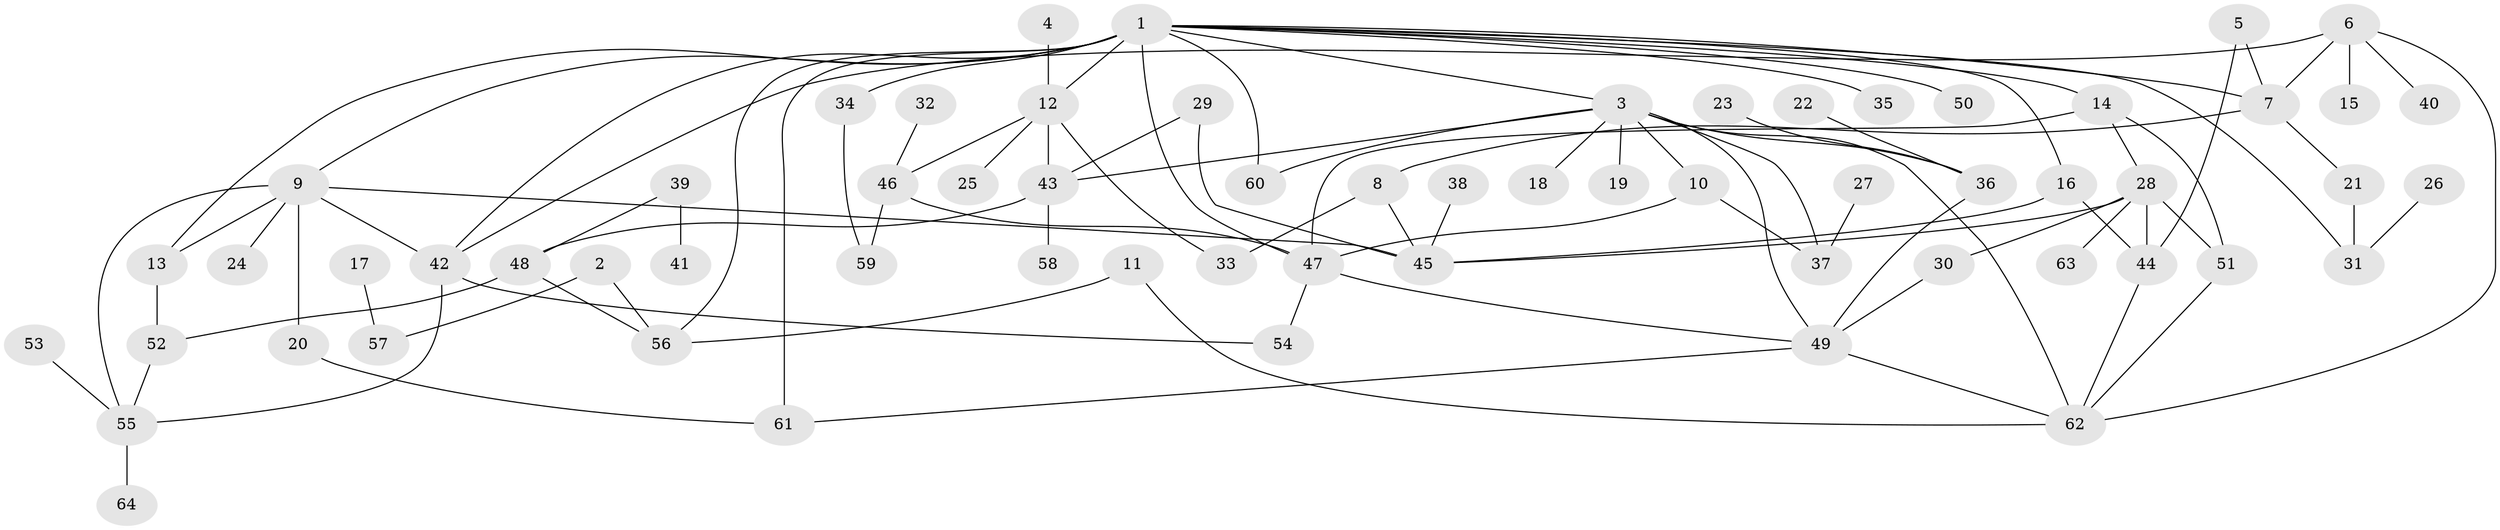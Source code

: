 // original degree distribution, {9: 0.015625, 3: 0.2265625, 5: 0.0546875, 8: 0.0078125, 6: 0.015625, 4: 0.109375, 2: 0.2734375, 1: 0.296875}
// Generated by graph-tools (version 1.1) at 2025/25/03/09/25 03:25:31]
// undirected, 64 vertices, 97 edges
graph export_dot {
graph [start="1"]
  node [color=gray90,style=filled];
  1;
  2;
  3;
  4;
  5;
  6;
  7;
  8;
  9;
  10;
  11;
  12;
  13;
  14;
  15;
  16;
  17;
  18;
  19;
  20;
  21;
  22;
  23;
  24;
  25;
  26;
  27;
  28;
  29;
  30;
  31;
  32;
  33;
  34;
  35;
  36;
  37;
  38;
  39;
  40;
  41;
  42;
  43;
  44;
  45;
  46;
  47;
  48;
  49;
  50;
  51;
  52;
  53;
  54;
  55;
  56;
  57;
  58;
  59;
  60;
  61;
  62;
  63;
  64;
  1 -- 3 [weight=1.0];
  1 -- 7 [weight=1.0];
  1 -- 9 [weight=1.0];
  1 -- 12 [weight=1.0];
  1 -- 13 [weight=1.0];
  1 -- 14 [weight=1.0];
  1 -- 16 [weight=1.0];
  1 -- 31 [weight=1.0];
  1 -- 34 [weight=1.0];
  1 -- 35 [weight=1.0];
  1 -- 42 [weight=1.0];
  1 -- 47 [weight=1.0];
  1 -- 50 [weight=1.0];
  1 -- 56 [weight=1.0];
  1 -- 60 [weight=1.0];
  1 -- 61 [weight=2.0];
  2 -- 56 [weight=1.0];
  2 -- 57 [weight=1.0];
  3 -- 10 [weight=1.0];
  3 -- 18 [weight=1.0];
  3 -- 19 [weight=1.0];
  3 -- 36 [weight=1.0];
  3 -- 37 [weight=1.0];
  3 -- 43 [weight=1.0];
  3 -- 49 [weight=1.0];
  3 -- 60 [weight=1.0];
  3 -- 62 [weight=1.0];
  4 -- 12 [weight=1.0];
  5 -- 7 [weight=1.0];
  5 -- 44 [weight=1.0];
  6 -- 7 [weight=1.0];
  6 -- 15 [weight=1.0];
  6 -- 40 [weight=1.0];
  6 -- 42 [weight=1.0];
  6 -- 62 [weight=1.0];
  7 -- 8 [weight=1.0];
  7 -- 21 [weight=1.0];
  8 -- 33 [weight=1.0];
  8 -- 45 [weight=1.0];
  9 -- 13 [weight=1.0];
  9 -- 20 [weight=1.0];
  9 -- 24 [weight=1.0];
  9 -- 42 [weight=1.0];
  9 -- 45 [weight=1.0];
  9 -- 55 [weight=1.0];
  10 -- 37 [weight=1.0];
  10 -- 47 [weight=1.0];
  11 -- 56 [weight=1.0];
  11 -- 62 [weight=1.0];
  12 -- 25 [weight=1.0];
  12 -- 33 [weight=1.0];
  12 -- 43 [weight=1.0];
  12 -- 46 [weight=1.0];
  13 -- 52 [weight=1.0];
  14 -- 28 [weight=1.0];
  14 -- 47 [weight=1.0];
  14 -- 51 [weight=1.0];
  16 -- 44 [weight=1.0];
  16 -- 45 [weight=1.0];
  17 -- 57 [weight=1.0];
  20 -- 61 [weight=1.0];
  21 -- 31 [weight=1.0];
  22 -- 36 [weight=1.0];
  23 -- 36 [weight=1.0];
  26 -- 31 [weight=1.0];
  27 -- 37 [weight=1.0];
  28 -- 30 [weight=1.0];
  28 -- 44 [weight=1.0];
  28 -- 45 [weight=1.0];
  28 -- 51 [weight=1.0];
  28 -- 63 [weight=1.0];
  29 -- 43 [weight=1.0];
  29 -- 45 [weight=1.0];
  30 -- 49 [weight=1.0];
  32 -- 46 [weight=1.0];
  34 -- 59 [weight=1.0];
  36 -- 49 [weight=1.0];
  38 -- 45 [weight=1.0];
  39 -- 41 [weight=1.0];
  39 -- 48 [weight=1.0];
  42 -- 54 [weight=1.0];
  42 -- 55 [weight=1.0];
  43 -- 48 [weight=1.0];
  43 -- 58 [weight=1.0];
  44 -- 62 [weight=1.0];
  46 -- 47 [weight=1.0];
  46 -- 59 [weight=1.0];
  47 -- 49 [weight=1.0];
  47 -- 54 [weight=1.0];
  48 -- 52 [weight=1.0];
  48 -- 56 [weight=1.0];
  49 -- 61 [weight=1.0];
  49 -- 62 [weight=1.0];
  51 -- 62 [weight=1.0];
  52 -- 55 [weight=1.0];
  53 -- 55 [weight=1.0];
  55 -- 64 [weight=1.0];
}
